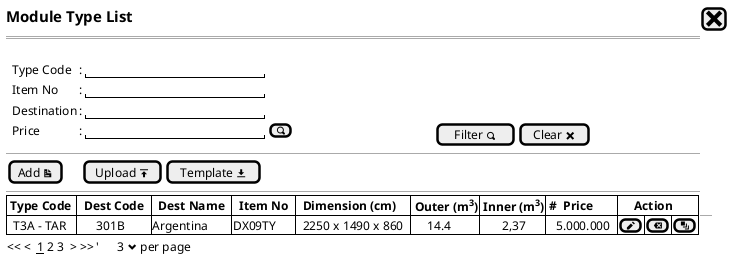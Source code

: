@startsalt
{
  <size:15><b>Module Type List|[<size:25><&x>]|*
  ==
  .
  {
    .|Type Code    |: |"                      "|*
    .|Item No      |: |"                      "|*
    .|Destination  |: |"                      "|*
    .|Price        |: |"                      "|[<&magnifying-glass>] |                                             |[Filter <&magnifying-glass>]| [Clear <&x>]| *
  }
  --
  {
  [Add <&document>]|.|.|.|[Upload <&data-transfer-upload>]| [Template <&data-transfer-download>]|*
  }
  --
   {#
  |<b> Type Code |<b>  Dest Code  |<b>  Dest Name  |<b>  Item No  | <b> Dimension (cm)  |<b> Outer (m<sup>3</sup>) |<b> Inner (m<sup>3</sup>) | <b>#  Price  |<b>     Action |*|*|*
  |  T3A - TAR   |       301B     |     Argentina  | DX09TY       |  2250 x 1490 x 860  |      14.4                |        2,37              |   5.000.000  |[<&pencil>]|[<&delete>]|[<&layers>]|*

  } 
  --
  {
  << <  __1__ 2 3  > >>  |'      3 <&chevron-bottom> per page |*
  }
}
@endsalt
@enduml
